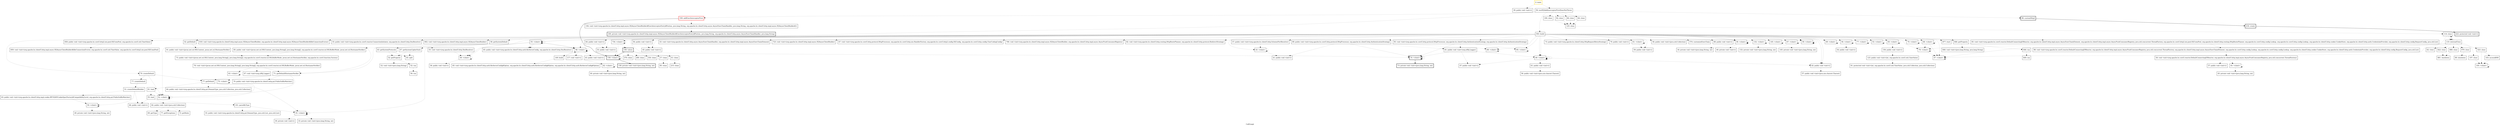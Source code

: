 digraph "CallGraph" {
    label="CallGraph";
node [shape=box];
"2: main" [color=gold] [style=bold]
"338: addExecInterceptorFirst" [color=red] [style=bold]
"39: public void <init>()"
"59: testH2AddInterceptorFirstDoesNotThrow"
"74: <clinit>" [style=bold]
"100: close"
"92: close"
"66: close"
"64: close"
"593: build"
"98: customHttp2" [style=bold]
"73: private void <init>(java.lang.String, int)" [style=bold]
"125: close"
"70: <clinit>"
"85: void <init>(org.apache.hc.core5.reactor.DefaultConnectingIOReactor, org.apache.hc.client5.http.impl.async.AsyncExecChainElement, org.apache.hc.client5.http.impl.async.AsyncPushConsumerRegistry, java.util.concurrent.ThreadFactory, org.apache.hc.core5.http2.nio.pool.H2ConnPool, org.apache.hc.client5.http.routing.HttpRoutePlanner, org.apache.hc.core5.http.config.Lookup, org.apache.hc.core5.http.config.Lookup, org.apache.hc.client5.http.cookie.CookieStore, org.apache.hc.client5.http.auth.CredentialsProvider, org.apache.hc.client5.http.config.RequestConfig, java.util.List)"
"877: start"
"818: void <init>(org.apache.hc.client5.http.impl.async.H2AsyncClientBuilder, org.apache.hc.client5.http.impl.async.H2AsyncClientBuilder$IdleConnectionEvictor)"
"858: public void <init>(org.apache.hc.core5.http2.nio.pool.H2ConnPool, org.apache.hc.core5.util.TimeValue)"
"802: void <init>(org.apache.hc.client5.http.impl.async.H2AsyncClientBuilder)"
"55: public void <init>(org.apache.hc.core5.reactor.ConnectionInitiator, org.apache.hc.client5.http.DnsResolver)"
"53: public void <init>()"
"64: public void <init>()"
"56: public void <init>()"
"43: void <init>(org.apache.hc.client5.http.async.AsyncExecChainHandler, org.apache.hc.client5.http.impl.async.AsyncExecChainElement)"
"723: void <init>(org.apache.hc.client5.http.impl.async.H2AsyncClientBuilder)"
"67: void <init>(org.apache.hc.core5.http.protocol.HttpProcessor, org.apache.hc.core5.http.nio.HandlerFactory, org.apache.hc.core5.http2.config.H2Config, org.apache.hc.core5.http.config.CharCodingConfig)"
"706: void <init>(org.apache.hc.client5.http.impl.async.H2AsyncClientBuilder, org.apache.hc.client5.http.impl.async.AsyncPushConsumerRegistry)"
"45: public void <init>()"
"82: void <init>(org.apache.hc.client5.http.routing.HttpRoutePlanner, org.apache.hc.client5.http.protocol.RedirectStrategy)"
"57: public void <init>(org.apache.hc.client5.http.SchemePortResolver)"
"73: public void <init>(org.apache.hc.client5.http.HttpRequestRetryStrategy)"
"95: void <init>(org.apache.hc.core5.http.protocol.HttpProcessor, org.apache.hc.client5.http.AuthenticationStrategy, org.apache.hc.client5.http.AuthenticationStrategy)"
"62: public void <init>()"
"62: public void <init>()"
"70: public void <init>()"
"59: public void <init>()"
"56: public void <init>(java.util.Collection)"
"89: public void <init>(org.apache.hc.core5.http.protocol.HttpProcessor, org.apache.hc.client5.http.AuthenticationStrategy)"
"574: customizeExecChain"
"68: public void <init>()"
"36: <clinit>"
"61: <clinit>"
"80: <clinit>"
"132: <clinit>"
"145: <clinit>"
"67: <clinit>"
"59: <clinit>"
"59: <clinit>"
"85: <clinit>"
"65: <clinit>"
"69: <clinit>"
"43: <clinit>"
"56: <clinit>"
"77: <clinit>"
"53: <clinit>"
"36: <clinit>"
"35: <clinit>"
"734: <clinit>"
"49: <clinit>"
"49: <clinit>"
"48: <clinit>"
"55: <clinit>"
"55: <clinit>"
"68: <clinit>"
"78: <clinit>"
"47: <clinit>"
"846: getProperty"
"70: createDefault"
"58: getSystemDefault"
"52: getDefault"
"158: <clinit>" [style=bold]
"156: void <init>(org.apache.hc.client5.http.impl.async.H2AsyncClientBuilder$ExecInterceptorEntry$Postion, java.lang.String, org.apache.hc.client5.http.async.AsyncExecChainHandler, java.lang.String, org.apache.hc.client5.http.impl.async.H2AsyncClientBuilder$1)"
"218: create" [style=bold]
"114: close"
"98: void <init>(org.apache.hc.core5.reactor.DefaultConnectingIOReactor, org.apache.hc.client5.http.impl.async.AsyncPushConsumerRegistry, java.util.concurrent.ThreadFactory, org.apache.hc.client5.http.impl.async.AsyncExecChainElement, org.apache.hc.core5.http.config.Lookup, org.apache.hc.core5.http.config.Lookup, org.apache.hc.client5.http.cookie.CookieStore, org.apache.hc.client5.http.auth.CredentialsProvider, org.apache.hc.client5.http.config.RequestConfig, java.util.List)"
"859: void <init>(org.apache.hc.client5.http.impl.async.H2AsyncClientBuilder$IdleConnectionEvictor, org.apache.hc.core5.util.TimeValue, org.apache.hc.core5.http2.nio.pool.H2ConnPool)"
"52: <clinit>"
"55: void <init>(org.apache.hc.client5.http.DnsResolver)"
"45: public void <init>()"
"74: <clinit>"
"81: public void <init>(org.slf4j.Logger)"
"41: public void <init>()"
"34: private void <init>(java.lang.String, int)"
"59: public void <init>()"
"132: private void <init>(java.lang.String, int)"
"145: private void <init>(java.lang.String, int)"
"156: public void <init>()"
"41: public void <init>()"
"54: public void <init>()"
"40: private void <init>()"
"39: private void <init>()"
"158: values" [style=bold]
"62: public void <init>()"
"61: public void <init>()"
"43: public void <init>()"
"65: public void <init>(org.apache.hc.client5.http.auth.KerberosConfig, org.apache.hc.client5.http.DnsResolver)"
"48: <clinit>"
"38: <clinit>"
"65: public void <init>(org.apache.hc.client5.http.auth.KerberosConfig, org.apache.hc.client5.http.DnsResolver)"
"846: run"
"846: void <init>(java.lang.String, java.lang.String)"
"52: <clinit>"
"77: getDefault"
"77: createDefault"
"85: public void <init>(javax.net.ssl.SSLContext, java.lang.String[], java.lang.String[], org.apache.hc.core5.reactor.ssl.SSLBufferMode, javax.net.ssl.HostnameVerifier)"
"63: getSystemProtocols"
"67: getSystemCipherSuits"
"71: getDefaultHostnameVerifier"
"91: public void <init>(javax.net.ssl.SSLContext, javax.net.ssl.HostnameVerifier)"
"158: private void <init>(java.lang.String, int)" [style=bold]
"169: private void <init>(org.apache.hc.client5.http.impl.async.H2AsyncClientBuilder$ExecInterceptorEntry$Postion, java.lang.String, org.apache.hc.client5.http.async.AsyncExecChainHandler, java.lang.String)" [style=bold]
"222: protected void <init>()" [style=bold]
"110: internalClose"
"110: internalClose"
"58: void <init>(org.apache.hc.core5.reactor.DefaultConnectingIOReactor, org.apache.hc.client5.http.impl.async.AsyncPushConsumerRegistry, java.util.concurrent.ThreadFactory)"
"47: public void <init>()"
"49: <clinit>"
"125: public void <init>(int, org.apache.hc.core5.util.TimeValue)"
"37: clone"
"41: clone"
"370: clone"
"268: clone"
"334: clone"
"57: public void <init>(java.nio.charset.Charset)"
"56: public void <init>(java.nio.charset.Charset)"
"149: build"
"117: void <init>()"
"36: public void <init>()"
"849: run"
"64: public void <init>(org.apache.hc.client5.http.psl.DomainType, java.util.Collection, java.util.Collection)"
"35: <clinit>"
"61: load"
"51: createDefaultBuilder"
"75: public void <init>(javax.net.ssl.SSLContext, java.lang.String[], java.lang.String[], org.apache.hc.core5.reactor.ssl.SSLBufferMode, javax.net.ssl.HostnameVerifier, org.apache.hc.core5.function.Factory)"
"52: getProperty"
"45: split"
"75: <clinit>"
"79: public void <init>(org.apache.hc.client5.http.psl.PublicSuffixMatcher)"
"62: close"
"822: close"
"886: close"
"879: close"
"523: close"
"197: close"
"57: public void <init>()"
"45: <clinit>"
"91: protected void <init>(int, org.apache.hc.core5.util.TimeValue, java.util.Collection, java.util.Collection)"
"85: clone"
"215: clone"
"65: void <init>(org.apache.hc.client5.http.auth.KerberosConfig$Option, org.apache.hc.client5.http.auth.KerberosConfig$Option, org.apache.hc.client5.http.auth.KerberosConfig$Option)"
"42: <clinit>"
"33: private void <init>(java.lang.String, int)"
"55: load"
"50: <clinit>"
"46: public void <init>()"
"63: public void <init>(org.apache.hc.client5.http.impl.cookie.RFC6265CookieSpecFactory$CompatibilityLevel, org.apache.hc.client5.http.psl.PublicSuffixMatcher)"
"78: void <init>(javax.net.ssl.SSLContext, java.lang.String[], java.lang.String[], org.apache.hc.core5.reactor.ssl.SSLBufferMode, javax.net.ssl.HostnameVerifier)"
"52: run"
"52: void <init>(java.lang.String)"
"881: shutdown"
"89: shutdown"
"105: <clinit>"
"103: access$000"
"45: private void <init>(java.lang.String, int)"
"40: private void <init>(java.lang.String, int)"
"46: public void <init>()"
"82: public void <init>(java.util.Collection)"
"101: parseByType"
"49: private void <init>(java.lang.String, int)"
"63: <clinit>"
"47: void <init>(org.slf4j.Logger)"
"56: run"
"77: getExceptions"
"73: getRules"
"69: getType"
"55: public void <init>(org.apache.hc.client5.http.psl.DomainType, java.util.List, java.util.List)"
"2: main"->"39: public void <init>()" [style=dotted];

"2: main"->"59: testH2AddInterceptorFirstDoesNotThrow" [style=dotted];

"59: testH2AddInterceptorFirstDoesNotThrow"->"74: <clinit>" [style=dotted];

"59: testH2AddInterceptorFirstDoesNotThrow"->"100: close" [style=dotted];

"59: testH2AddInterceptorFirstDoesNotThrow"->"92: close" [style=dotted];

"59: testH2AddInterceptorFirstDoesNotThrow"->"66: close" [style=dotted];

"59: testH2AddInterceptorFirstDoesNotThrow"->"64: close" [style=dotted];

"59: testH2AddInterceptorFirstDoesNotThrow"->"593: build" [style=dotted];

"59: testH2AddInterceptorFirstDoesNotThrow"->"338: addExecInterceptorFirst" [style=dotted];

"59: testH2AddInterceptorFirstDoesNotThrow"->"98: customHttp2" [style=dotted];

"74: <clinit>"->"74: <clinit>";

"74: <clinit>"->"73: private void <init>(java.lang.String, int)";

"100: close"->"125: close" [style=dotted];

"92: close"->"125: close" [style=dotted];

"66: close"->"125: close" [style=dotted];

"64: close"->"125: close" [style=dotted];

"593: build"->"70: <clinit>" [style=dotted];

"593: build"->"85: void <init>(org.apache.hc.core5.reactor.DefaultConnectingIOReactor, org.apache.hc.client5.http.impl.async.AsyncExecChainElement, org.apache.hc.client5.http.impl.async.AsyncPushConsumerRegistry, java.util.concurrent.ThreadFactory, org.apache.hc.core5.http2.nio.pool.H2ConnPool, org.apache.hc.client5.http.routing.HttpRoutePlanner, org.apache.hc.core5.http.config.Lookup, org.apache.hc.core5.http.config.Lookup, org.apache.hc.client5.http.cookie.CookieStore, org.apache.hc.client5.http.auth.CredentialsProvider, org.apache.hc.client5.http.config.RequestConfig, java.util.List)" [style=dotted];

"593: build"->"877: start" [style=dotted];

"593: build"->"818: void <init>(org.apache.hc.client5.http.impl.async.H2AsyncClientBuilder, org.apache.hc.client5.http.impl.async.H2AsyncClientBuilder$IdleConnectionEvictor)" [style=dotted];

"593: build"->"858: public void <init>(org.apache.hc.core5.http2.nio.pool.H2ConnPool, org.apache.hc.core5.util.TimeValue)" [style=dotted];

"593: build"->"802: void <init>(org.apache.hc.client5.http.impl.async.H2AsyncClientBuilder)" [style=dotted];

"593: build"->"55: public void <init>(org.apache.hc.core5.reactor.ConnectionInitiator, org.apache.hc.client5.http.DnsResolver)" [style=dotted];

"593: build"->"53: public void <init>()" [style=dotted];

"593: build"->"64: public void <init>()" [style=dotted];

"593: build"->"56: public void <init>()" [style=dotted];

"593: build"->"43: void <init>(org.apache.hc.client5.http.async.AsyncExecChainHandler, org.apache.hc.client5.http.impl.async.AsyncExecChainElement)" [style=dotted];

"593: build"->"723: void <init>(org.apache.hc.client5.http.impl.async.H2AsyncClientBuilder)" [style=dotted];

"593: build"->"67: void <init>(org.apache.hc.core5.http.protocol.HttpProcessor, org.apache.hc.core5.http.nio.HandlerFactory, org.apache.hc.core5.http2.config.H2Config, org.apache.hc.core5.http.config.CharCodingConfig)" [style=dotted];

"593: build"->"706: void <init>(org.apache.hc.client5.http.impl.async.H2AsyncClientBuilder, org.apache.hc.client5.http.impl.async.AsyncPushConsumerRegistry)" [style=dotted];

"593: build"->"45: public void <init>()" [style=dotted];

"593: build"->"82: void <init>(org.apache.hc.client5.http.routing.HttpRoutePlanner, org.apache.hc.client5.http.protocol.RedirectStrategy)" [style=dotted];

"593: build"->"57: public void <init>(org.apache.hc.client5.http.SchemePortResolver)" [style=dotted];

"593: build"->"73: public void <init>(org.apache.hc.client5.http.HttpRequestRetryStrategy)" [style=dotted];

"593: build"->"95: void <init>(org.apache.hc.core5.http.protocol.HttpProcessor, org.apache.hc.client5.http.AuthenticationStrategy, org.apache.hc.client5.http.AuthenticationStrategy)" [style=dotted];

"593: build"->"62: public void <init>()" [style=dotted];

"593: build"->"62: public void <init>()" [style=dotted];

"593: build"->"70: public void <init>()" [style=dotted];

"593: build"->"59: public void <init>()" [style=dotted];

"593: build"->"56: public void <init>(java.util.Collection)" [style=dotted];

"593: build"->"89: public void <init>(org.apache.hc.core5.http.protocol.HttpProcessor, org.apache.hc.client5.http.AuthenticationStrategy)" [style=dotted];

"593: build"->"574: customizeExecChain" [style=dotted];

"593: build"->"68: public void <init>()" [style=dotted];

"593: build"->"36: <clinit>" [style=dotted];

"593: build"->"61: <clinit>" [style=dotted];

"593: build"->"80: <clinit>" [style=dotted];

"593: build"->"132: <clinit>" [style=dotted];

"593: build"->"145: <clinit>" [style=dotted];

"593: build"->"67: <clinit>" [style=dotted];

"593: build"->"59: <clinit>" [style=dotted];

"593: build"->"59: <clinit>" [style=dotted];

"593: build"->"85: <clinit>" [style=dotted];

"593: build"->"65: <clinit>" [style=dotted];

"593: build"->"69: <clinit>" [style=dotted];

"593: build"->"43: <clinit>" [style=dotted];

"593: build"->"56: <clinit>" [style=dotted];

"593: build"->"77: <clinit>" [style=dotted];

"593: build"->"53: <clinit>" [style=dotted];

"593: build"->"36: <clinit>" [style=dotted];

"593: build"->"35: <clinit>" [style=dotted];

"593: build"->"734: <clinit>" [style=dotted];

"593: build"->"49: <clinit>" [style=dotted];

"593: build"->"49: <clinit>" [style=dotted];

"593: build"->"48: <clinit>" [style=dotted];

"593: build"->"55: <clinit>" [style=dotted];

"593: build"->"55: <clinit>" [style=dotted];

"593: build"->"68: <clinit>" [style=dotted];

"593: build"->"78: <clinit>" [style=dotted];

"593: build"->"47: <clinit>" [style=dotted];

"593: build"->"846: getProperty" [style=dotted];

"593: build"->"70: createDefault" [style=dotted];

"593: build"->"58: getSystemDefault" [style=dotted];

"593: build"->"52: getDefault" [style=dotted];

"338: addExecInterceptorFirst"->"158: <clinit>";

"338: addExecInterceptorFirst"->"156: void <init>(org.apache.hc.client5.http.impl.async.H2AsyncClientBuilder$ExecInterceptorEntry$Postion, java.lang.String, org.apache.hc.client5.http.async.AsyncExecChainHandler, java.lang.String, org.apache.hc.client5.http.impl.async.H2AsyncClientBuilder$1)" [style=dotted];

"98: customHttp2"->"218: create";

"125: close"->"114: close" [style=dotted];

"70: <clinit>"->"70: <clinit>" [style=dotted];

"85: void <init>(org.apache.hc.core5.reactor.DefaultConnectingIOReactor, org.apache.hc.client5.http.impl.async.AsyncExecChainElement, org.apache.hc.client5.http.impl.async.AsyncPushConsumerRegistry, java.util.concurrent.ThreadFactory, org.apache.hc.core5.http2.nio.pool.H2ConnPool, org.apache.hc.client5.http.routing.HttpRoutePlanner, org.apache.hc.core5.http.config.Lookup, org.apache.hc.core5.http.config.Lookup, org.apache.hc.client5.http.cookie.CookieStore, org.apache.hc.client5.http.auth.CredentialsProvider, org.apache.hc.client5.http.config.RequestConfig, java.util.List)"->"98: void <init>(org.apache.hc.core5.reactor.DefaultConnectingIOReactor, org.apache.hc.client5.http.impl.async.AsyncPushConsumerRegistry, java.util.concurrent.ThreadFactory, org.apache.hc.client5.http.impl.async.AsyncExecChainElement, org.apache.hc.core5.http.config.Lookup, org.apache.hc.core5.http.config.Lookup, org.apache.hc.client5.http.cookie.CookieStore, org.apache.hc.client5.http.auth.CredentialsProvider, org.apache.hc.client5.http.config.RequestConfig, java.util.List)" [style=dotted];

"858: public void <init>(org.apache.hc.core5.http2.nio.pool.H2ConnPool, org.apache.hc.core5.util.TimeValue)"->"859: void <init>(org.apache.hc.client5.http.impl.async.H2AsyncClientBuilder$IdleConnectionEvictor, org.apache.hc.core5.util.TimeValue, org.apache.hc.core5.http2.nio.pool.H2ConnPool)" [style=dotted];

"55: public void <init>(org.apache.hc.core5.reactor.ConnectionInitiator, org.apache.hc.client5.http.DnsResolver)"->"52: <clinit>" [style=dotted];

"55: public void <init>(org.apache.hc.core5.reactor.ConnectionInitiator, org.apache.hc.client5.http.DnsResolver)"->"55: void <init>(org.apache.hc.client5.http.DnsResolver)" [style=dotted];

"64: public void <init>()"->"53: public void <init>()" [style=dotted];

"56: public void <init>()"->"45: public void <init>()" [style=dotted];

"57: public void <init>(org.apache.hc.client5.http.SchemePortResolver)"->"43: <clinit>" [style=dotted];

"95: void <init>(org.apache.hc.core5.http.protocol.HttpProcessor, org.apache.hc.client5.http.AuthenticationStrategy, org.apache.hc.client5.http.AuthenticationStrategy)"->"74: <clinit>" [style=dotted];

"95: void <init>(org.apache.hc.core5.http.protocol.HttpProcessor, org.apache.hc.client5.http.AuthenticationStrategy, org.apache.hc.client5.http.AuthenticationStrategy)"->"81: public void <init>(org.slf4j.Logger)" [style=dotted];

"95: void <init>(org.apache.hc.core5.http.protocol.HttpProcessor, org.apache.hc.client5.http.AuthenticationStrategy, org.apache.hc.client5.http.AuthenticationStrategy)"->"85: <clinit>" [style=dotted];

"89: public void <init>(org.apache.hc.core5.http.protocol.HttpProcessor, org.apache.hc.client5.http.AuthenticationStrategy)"->"74: <clinit>" [style=dotted];

"89: public void <init>(org.apache.hc.core5.http.protocol.HttpProcessor, org.apache.hc.client5.http.AuthenticationStrategy)"->"41: public void <init>()" [style=dotted];

"89: public void <init>(org.apache.hc.core5.http.protocol.HttpProcessor, org.apache.hc.client5.http.AuthenticationStrategy)"->"81: public void <init>(org.slf4j.Logger)" [style=dotted];

"89: public void <init>(org.apache.hc.core5.http.protocol.HttpProcessor, org.apache.hc.client5.http.AuthenticationStrategy)"->"80: <clinit>" [style=dotted];

"36: <clinit>"->"36: <clinit>" [style=dotted];

"36: <clinit>"->"34: private void <init>(java.lang.String, int)" [style=dotted];

"61: <clinit>"->"61: <clinit>" [style=dotted];

"61: <clinit>"->"59: public void <init>()" [style=dotted];

"80: <clinit>"->"80: <clinit>" [style=dotted];

"132: <clinit>"->"132: <clinit>" [style=dotted];

"132: <clinit>"->"132: private void <init>(java.lang.String, int)" [style=dotted];

"145: <clinit>"->"145: <clinit>" [style=dotted];

"145: <clinit>"->"145: private void <init>(java.lang.String, int)" [style=dotted];

"67: <clinit>"->"67: <clinit>" [style=dotted];

"59: <clinit>"->"59: <clinit>" [style=dotted];

"59: <clinit>"->"59: <clinit>" [style=dotted];

"85: <clinit>"->"85: <clinit>" [style=dotted];

"65: <clinit>"->"65: <clinit>" [style=dotted];

"65: <clinit>"->"156: public void <init>()" [style=dotted];

"69: <clinit>"->"69: <clinit>" [style=dotted];

"43: <clinit>"->"43: <clinit>" [style=dotted];

"43: <clinit>"->"41: public void <init>()" [style=dotted];

"56: <clinit>"->"56: <clinit>" [style=dotted];

"56: <clinit>"->"54: public void <init>()" [style=dotted];

"77: <clinit>"->"77: <clinit>" [style=dotted];

"53: <clinit>"->"53: <clinit>" [style=dotted];

"36: <clinit>"->"36: <clinit>" [style=dotted];

"36: <clinit>"->"40: private void <init>()" [style=dotted];

"35: <clinit>"->"35: <clinit>" [style=dotted];

"35: <clinit>"->"39: private void <init>()" [style=dotted];

"734: <clinit>"->"158: <clinit>" [style=dotted];

"734: <clinit>"->"734: <clinit>" [style=dotted];

"734: <clinit>"->"158: values" [style=dotted];

"49: <clinit>"->"49: <clinit>" [style=dotted];

"49: <clinit>"->"62: public void <init>()" [style=dotted];

"49: <clinit>"->"49: <clinit>" [style=dotted];

"49: <clinit>"->"61: public void <init>()" [style=dotted];

"48: <clinit>"->"48: <clinit>" [style=dotted];

"48: <clinit>"->"43: public void <init>()" [style=dotted];

"55: <clinit>"->"55: <clinit>" [style=dotted];

"55: <clinit>"->"65: public void <init>(org.apache.hc.client5.http.auth.KerberosConfig, org.apache.hc.client5.http.DnsResolver)" [style=dotted];

"55: <clinit>"->"48: <clinit>" [style=dotted];

"55: <clinit>"->"38: <clinit>" [style=dotted];

"55: <clinit>"->"55: <clinit>" [style=dotted];

"55: <clinit>"->"65: public void <init>(org.apache.hc.client5.http.auth.KerberosConfig, org.apache.hc.client5.http.DnsResolver)" [style=dotted];

"55: <clinit>"->"48: <clinit>" [style=dotted];

"55: <clinit>"->"38: <clinit>" [style=dotted];

"68: <clinit>"->"68: <clinit>" [style=dotted];

"68: <clinit>"->"78: <clinit>" [style=dotted];

"68: <clinit>"->"47: <clinit>" [style=dotted];

"78: <clinit>"->"78: <clinit>" [style=dotted];

"78: <clinit>"->"47: <clinit>" [style=dotted];

"47: <clinit>"->"47: <clinit>" [style=dotted];

"846: getProperty"->"846: run" [style=dotted];

"846: getProperty"->"846: void <init>(java.lang.String, java.lang.String)" [style=dotted];

"70: createDefault"->"52: <clinit>" [style=dotted];

"70: createDefault"->"77: getDefault" [style=dotted];

"70: createDefault"->"77: createDefault" [style=dotted];

"58: getSystemDefault"->"85: public void <init>(javax.net.ssl.SSLContext, java.lang.String[], java.lang.String[], org.apache.hc.core5.reactor.ssl.SSLBufferMode, javax.net.ssl.HostnameVerifier)" [style=dotted];

"58: getSystemDefault"->"63: getSystemProtocols" [style=dotted];

"58: getSystemDefault"->"67: getSystemCipherSuits" [style=dotted];

"58: getSystemDefault"->"71: getDefaultHostnameVerifier" [style=dotted];

"52: getDefault"->"91: public void <init>(javax.net.ssl.SSLContext, javax.net.ssl.HostnameVerifier)" [style=dotted];

"52: getDefault"->"71: getDefaultHostnameVerifier" [style=dotted];

"158: <clinit>"->"158: <clinit>";

"158: <clinit>"->"158: private void <init>(java.lang.String, int)";

"156: void <init>(org.apache.hc.client5.http.impl.async.H2AsyncClientBuilder$ExecInterceptorEntry$Postion, java.lang.String, org.apache.hc.client5.http.async.AsyncExecChainHandler, java.lang.String, org.apache.hc.client5.http.impl.async.H2AsyncClientBuilder$1)"->"169: private void <init>(org.apache.hc.client5.http.impl.async.H2AsyncClientBuilder$ExecInterceptorEntry$Postion, java.lang.String, org.apache.hc.client5.http.async.AsyncExecChainHandler, java.lang.String)" [style=dotted];

"218: create"->"222: protected void <init>()";

"114: close"->"47: <clinit>" [style=dotted];

"114: close"->"110: internalClose" [style=dotted];

"114: close"->"110: internalClose" [style=dotted];

"98: void <init>(org.apache.hc.core5.reactor.DefaultConnectingIOReactor, org.apache.hc.client5.http.impl.async.AsyncPushConsumerRegistry, java.util.concurrent.ThreadFactory, org.apache.hc.client5.http.impl.async.AsyncExecChainElement, org.apache.hc.core5.http.config.Lookup, org.apache.hc.core5.http.config.Lookup, org.apache.hc.client5.http.cookie.CookieStore, org.apache.hc.client5.http.auth.CredentialsProvider, org.apache.hc.client5.http.config.RequestConfig, java.util.List)"->"58: void <init>(org.apache.hc.core5.reactor.DefaultConnectingIOReactor, org.apache.hc.client5.http.impl.async.AsyncPushConsumerRegistry, java.util.concurrent.ThreadFactory)" [style=dotted];

"52: <clinit>"->"52: <clinit>" [style=dotted];

"55: void <init>(org.apache.hc.client5.http.DnsResolver)"->"38: <clinit>" [style=dotted];

"74: <clinit>"->"74: <clinit>" [style=dotted];

"81: public void <init>(org.slf4j.Logger)"->"74: <clinit>" [style=dotted];

"81: public void <init>(org.slf4j.Logger)"->"47: public void <init>()" [style=dotted];

"81: public void <init>(org.slf4j.Logger)"->"49: <clinit>" [style=dotted];

"156: public void <init>()"->"125: public void <init>(int, org.apache.hc.core5.util.TimeValue)" [style=dotted];

"158: values"->"158: <clinit>";

"158: values"->"37: clone" [style=dotted];

"158: values"->"41: clone" [style=dotted];

"158: values"->"370: clone" [style=dotted];

"158: values"->"268: clone" [style=dotted];

"158: values"->"334: clone" [style=dotted];

"62: public void <init>()"->"57: public void <init>(java.nio.charset.Charset)" [style=dotted];

"61: public void <init>()"->"56: public void <init>(java.nio.charset.Charset)" [style=dotted];

"48: <clinit>"->"48: <clinit>" [style=dotted];

"48: <clinit>"->"149: build" [style=dotted];

"48: <clinit>"->"117: void <init>()" [style=dotted];

"38: <clinit>"->"38: <clinit>" [style=dotted];

"38: <clinit>"->"36: public void <init>()" [style=dotted];

"846: run"->"849: run" [style=dotted];

"52: <clinit>"->"52: <clinit>" [style=dotted];

"77: getDefault"->"52: <clinit>" [style=dotted];

"77: getDefault"->"64: public void <init>(org.apache.hc.client5.http.psl.DomainType, java.util.Collection, java.util.Collection)" [style=dotted];

"77: getDefault"->"35: <clinit>" [style=dotted];

"77: getDefault"->"61: load" [style=dotted];

"77: createDefault"->"51: createDefaultBuilder" [style=dotted];

"85: public void <init>(javax.net.ssl.SSLContext, java.lang.String[], java.lang.String[], org.apache.hc.core5.reactor.ssl.SSLBufferMode, javax.net.ssl.HostnameVerifier)"->"75: public void <init>(javax.net.ssl.SSLContext, java.lang.String[], java.lang.String[], org.apache.hc.core5.reactor.ssl.SSLBufferMode, javax.net.ssl.HostnameVerifier, org.apache.hc.core5.function.Factory)" [style=dotted];

"63: getSystemProtocols"->"52: getProperty" [style=dotted];

"63: getSystemProtocols"->"45: split" [style=dotted];

"67: getSystemCipherSuits"->"52: getProperty" [style=dotted];

"67: getSystemCipherSuits"->"45: split" [style=dotted];

"71: getDefaultHostnameVerifier"->"75: <clinit>" [style=dotted];

"71: getDefaultHostnameVerifier"->"79: public void <init>(org.apache.hc.client5.http.psl.PublicSuffixMatcher)" [style=dotted];

"71: getDefaultHostnameVerifier"->"52: <clinit>" [style=dotted];

"71: getDefaultHostnameVerifier"->"77: getDefault" [style=dotted];

"91: public void <init>(javax.net.ssl.SSLContext, javax.net.ssl.HostnameVerifier)"->"75: public void <init>(javax.net.ssl.SSLContext, java.lang.String[], java.lang.String[], org.apache.hc.core5.reactor.ssl.SSLBufferMode, javax.net.ssl.HostnameVerifier, org.apache.hc.core5.function.Factory)" [style=dotted];

"110: internalClose"->"78: <clinit>" [style=dotted];

"110: internalClose"->"62: close" [style=dotted];

"110: internalClose"->"822: close" [style=dotted];

"110: internalClose"->"886: close" [style=dotted];

"110: internalClose"->"879: close" [style=dotted];

"110: internalClose"->"114: close" [style=dotted];

"110: internalClose"->"523: close" [style=dotted];

"110: internalClose"->"197: close" [style=dotted];

"110: internalClose"->"47: <clinit>" [style=dotted];

"58: void <init>(org.apache.hc.core5.reactor.DefaultConnectingIOReactor, org.apache.hc.client5.http.impl.async.AsyncPushConsumerRegistry, java.util.concurrent.ThreadFactory)"->"57: public void <init>()" [style=dotted];

"58: void <init>(org.apache.hc.core5.reactor.DefaultConnectingIOReactor, org.apache.hc.client5.http.impl.async.AsyncPushConsumerRegistry, java.util.concurrent.ThreadFactory)"->"45: <clinit>" [style=dotted];

"49: <clinit>"->"49: <clinit>" [style=dotted];

"49: <clinit>"->"47: public void <init>()" [style=dotted];

"125: public void <init>(int, org.apache.hc.core5.util.TimeValue)"->"91: protected void <init>(int, org.apache.hc.core5.util.TimeValue, java.util.Collection, java.util.Collection)" [style=dotted];

"37: clone"->"85: clone" [style=dotted];

"41: clone"->"215: clone" [style=dotted];

"149: build"->"48: <clinit>" [style=dotted];

"149: build"->"65: void <init>(org.apache.hc.client5.http.auth.KerberosConfig$Option, org.apache.hc.client5.http.auth.KerberosConfig$Option, org.apache.hc.client5.http.auth.KerberosConfig$Option)" [style=dotted];

"117: void <init>()"->"42: <clinit>" [style=dotted];

"35: <clinit>"->"35: <clinit>" [style=dotted];

"35: <clinit>"->"33: private void <init>(java.lang.String, int)" [style=dotted];

"61: load"->"52: <clinit>" [style=dotted];

"61: load"->"55: load" [style=dotted];

"51: createDefaultBuilder"->"50: <clinit>" [style=dotted];

"51: createDefaultBuilder"->"46: public void <init>()" [style=dotted];

"51: createDefaultBuilder"->"63: public void <init>(org.apache.hc.client5.http.impl.cookie.RFC6265CookieSpecFactory$CompatibilityLevel, org.apache.hc.client5.http.psl.PublicSuffixMatcher)" [style=dotted];

"75: public void <init>(javax.net.ssl.SSLContext, java.lang.String[], java.lang.String[], org.apache.hc.core5.reactor.ssl.SSLBufferMode, javax.net.ssl.HostnameVerifier, org.apache.hc.core5.function.Factory)"->"78: void <init>(javax.net.ssl.SSLContext, java.lang.String[], java.lang.String[], org.apache.hc.core5.reactor.ssl.SSLBufferMode, javax.net.ssl.HostnameVerifier)" [style=dotted];

"52: getProperty"->"52: run" [style=dotted];

"52: getProperty"->"52: void <init>(java.lang.String)" [style=dotted];

"75: <clinit>"->"75: <clinit>" [style=dotted];

"822: close"->"881: shutdown" [style=dotted];

"886: close"->"881: shutdown" [style=dotted];

"879: close"->"89: shutdown" [style=dotted];

"523: close"->"105: <clinit>" [style=dotted];

"523: close"->"103: access$000" [style=dotted];

"197: close"->"105: <clinit>" [style=dotted];

"45: <clinit>"->"45: <clinit>" [style=dotted];

"45: <clinit>"->"45: private void <init>(java.lang.String, int)" [style=dotted];

"42: <clinit>"->"42: <clinit>" [style=dotted];

"42: <clinit>"->"40: private void <init>(java.lang.String, int)" [style=dotted];

"55: load"->"46: public void <init>()" [style=dotted];

"55: load"->"82: public void <init>(java.util.Collection)" [style=dotted];

"55: load"->"101: parseByType" [style=dotted];

"50: <clinit>"->"50: <clinit>" [style=dotted];

"50: <clinit>"->"49: private void <init>(java.lang.String, int)" [style=dotted];

"63: public void <init>(org.apache.hc.client5.http.impl.cookie.RFC6265CookieSpecFactory$CompatibilityLevel, org.apache.hc.client5.http.psl.PublicSuffixMatcher)"->"50: <clinit>" [style=dotted];

"78: void <init>(javax.net.ssl.SSLContext, java.lang.String[], java.lang.String[], org.apache.hc.core5.reactor.ssl.SSLBufferMode, javax.net.ssl.HostnameVerifier)"->"63: <clinit>" [style=dotted];

"78: void <init>(javax.net.ssl.SSLContext, java.lang.String[], java.lang.String[], org.apache.hc.core5.reactor.ssl.SSLBufferMode, javax.net.ssl.HostnameVerifier)"->"47: void <init>(org.slf4j.Logger)" [style=dotted];

"78: void <init>(javax.net.ssl.SSLContext, java.lang.String[], java.lang.String[], org.apache.hc.core5.reactor.ssl.SSLBufferMode, javax.net.ssl.HostnameVerifier)"->"71: getDefaultHostnameVerifier" [style=dotted];

"52: run"->"56: run" [style=dotted];

"105: <clinit>"->"105: <clinit>" [style=dotted];

"103: access$000"->"105: <clinit>" [style=dotted];

"82: public void <init>(java.util.Collection)"->"77: getExceptions" [style=dotted];

"82: public void <init>(java.util.Collection)"->"73: getRules" [style=dotted];

"82: public void <init>(java.util.Collection)"->"69: getType" [style=dotted];

"101: parseByType"->"55: public void <init>(org.apache.hc.client5.http.psl.DomainType, java.util.List, java.util.List)" [style=dotted];

"101: parseByType"->"35: <clinit>" [style=dotted];

"63: <clinit>"->"63: <clinit>" [style=dotted];

}